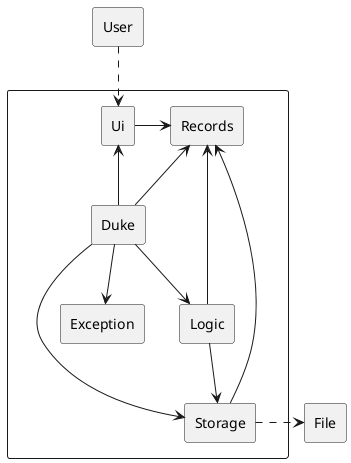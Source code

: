 @startuml
skinparam componentStyle rectangle

component {
 [Ui] -right-> [Records]
 [Logic] -down->[Storage]
 [Logic] -down-> [Records]
 [Duke] --> [Ui]
 [Duke] --> [Logic]
 [Duke] --> [Storage]
 [Duke] -up-> [Records]
 [Duke] -down-> [Exception]
}
[Storage] -up-> [Records]
[Storage] .right.> [File]
[User] ..> Ui

@enduml